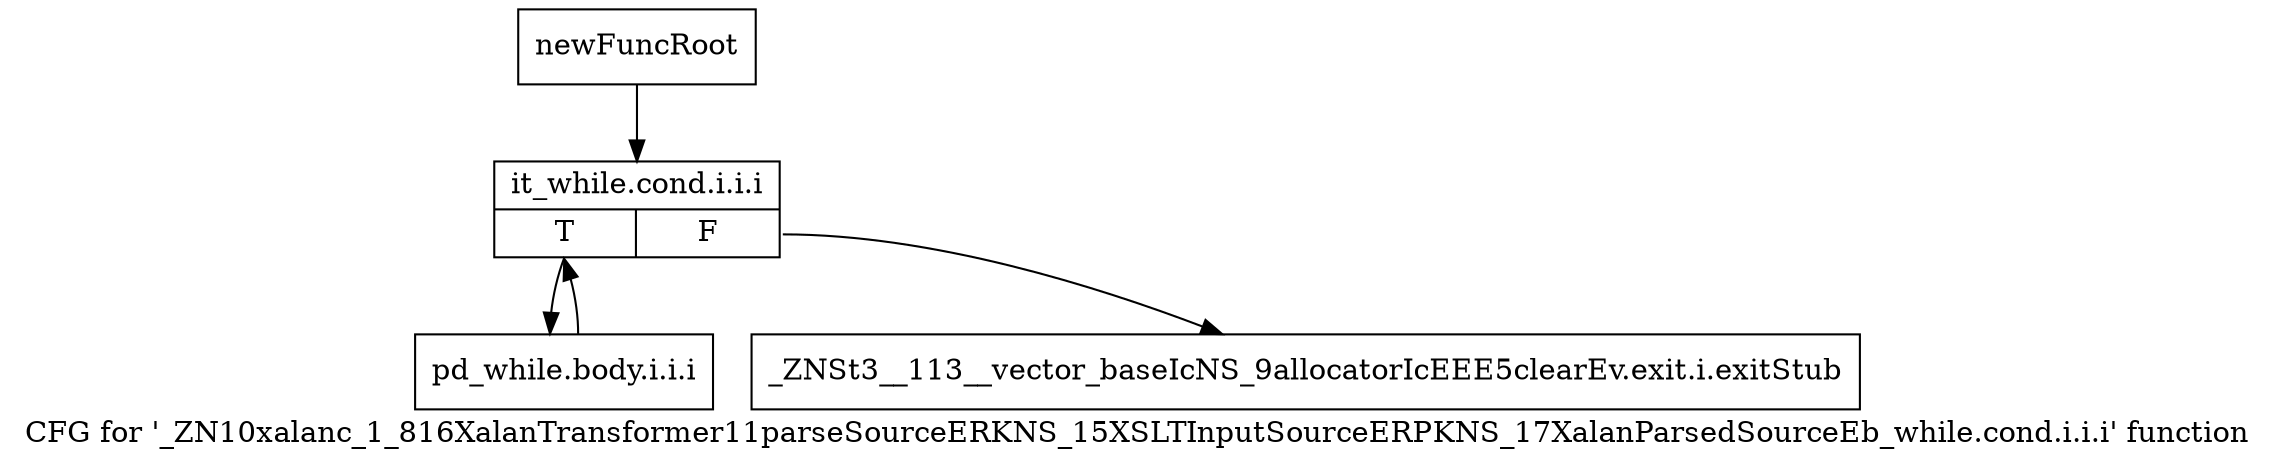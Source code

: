 digraph "CFG for '_ZN10xalanc_1_816XalanTransformer11parseSourceERKNS_15XSLTInputSourceERPKNS_17XalanParsedSourceEb_while.cond.i.i.i' function" {
	label="CFG for '_ZN10xalanc_1_816XalanTransformer11parseSourceERKNS_15XSLTInputSourceERPKNS_17XalanParsedSourceEb_while.cond.i.i.i' function";

	Node0x8489b50 [shape=record,label="{newFuncRoot}"];
	Node0x8489b50 -> Node0x8493390;
	Node0x8493340 [shape=record,label="{_ZNSt3__113__vector_baseIcNS_9allocatorIcEEE5clearEv.exit.i.exitStub}"];
	Node0x8493390 [shape=record,label="{it_while.cond.i.i.i|{<s0>T|<s1>F}}"];
	Node0x8493390:s0 -> Node0x84933e0;
	Node0x8493390:s1 -> Node0x8493340;
	Node0x84933e0 [shape=record,label="{pd_while.body.i.i.i}"];
	Node0x84933e0 -> Node0x8493390;
}
